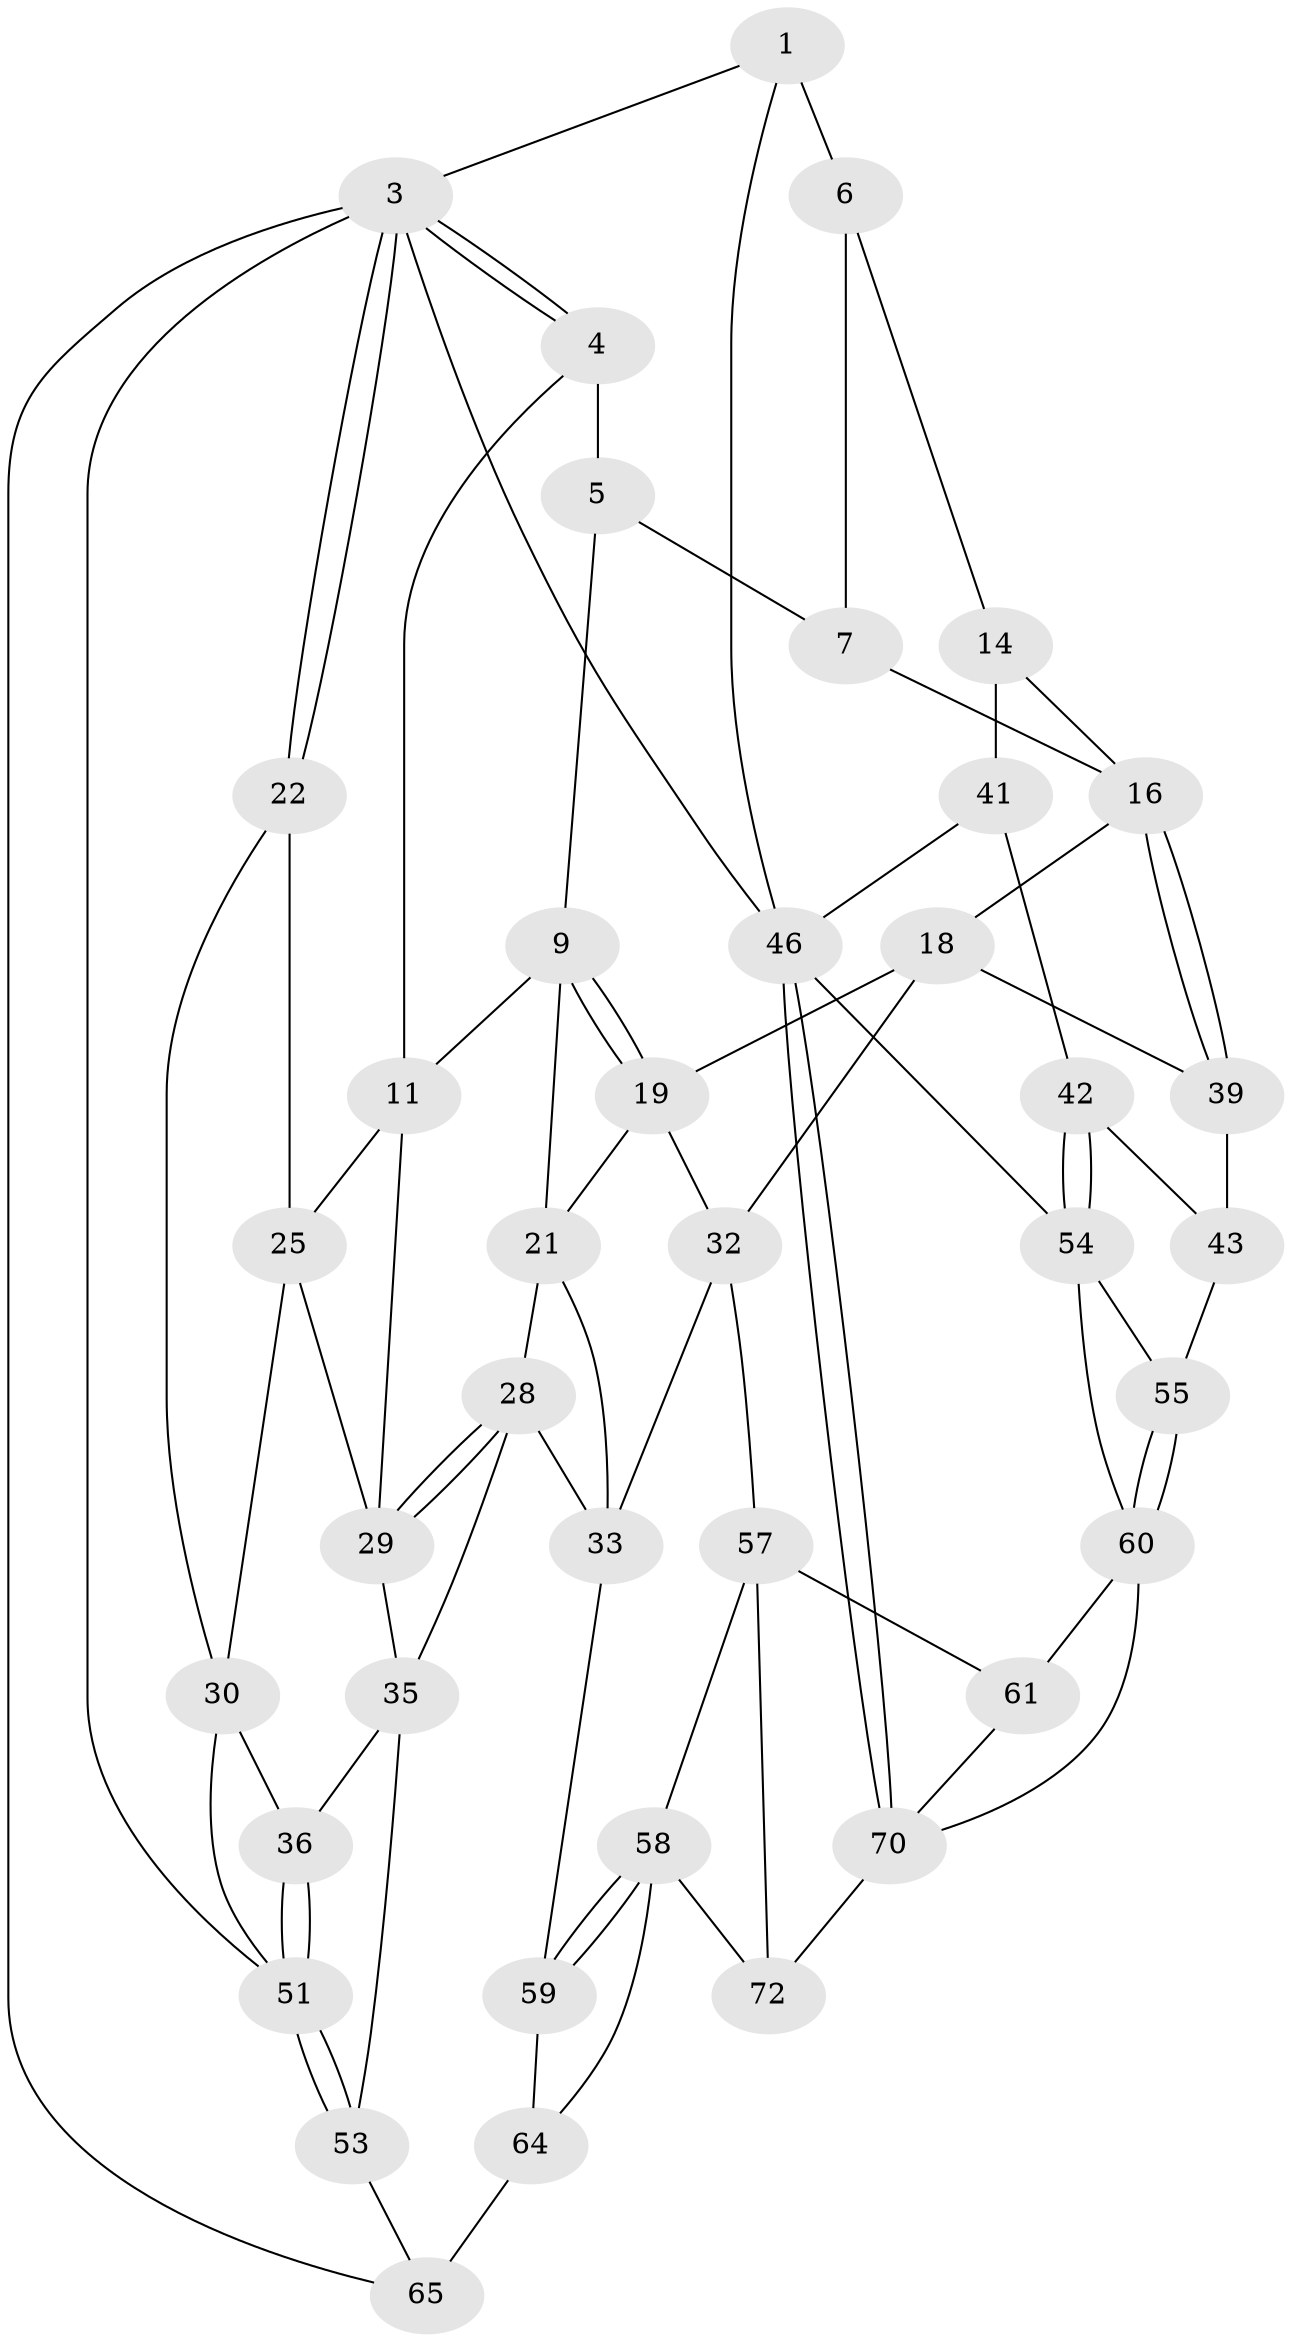 // Generated by graph-tools (version 1.1) at 2025/24/03/03/25 07:24:37]
// undirected, 40 vertices, 83 edges
graph export_dot {
graph [start="1"]
  node [color=gray90,style=filled];
  1 [pos="+0.5928451496825942+0",super="+2"];
  3 [pos="+0+0",super="+63"];
  4 [pos="+0.2298919049799216+0",super="+12"];
  5 [pos="+0.5089453172276445+0.0025731097805771447",super="+8"];
  6 [pos="+0.714207362423617+0.22067525712786856",super="+13"];
  7 [pos="+0.6785190909213631+0.27750796105531367"];
  9 [pos="+0.5082924977452244+0.3281618750193286",super="+10"];
  11 [pos="+0.26546997701397035+0.32844467555435297",super="+24"];
  14 [pos="+1+0.18776238091312758",super="+15"];
  16 [pos="+0.8099358957506526+0.4477948501114345",super="+17"];
  18 [pos="+0.6791762319429089+0.4795672825454714",super="+37"];
  19 [pos="+0.5779422053191532+0.48909900751899127",super="+20"];
  21 [pos="+0.42192601012959957+0.5303335546047097",super="+27"];
  22 [pos="+0+0.298185771998296",super="+23"];
  25 [pos="+0.14641722115482783+0.5562949761026532",super="+26"];
  28 [pos="+0.27925960721802573+0.5740624254760971",super="+44"];
  29 [pos="+0.27233504198832614+0.5659790670228048",super="+34"];
  30 [pos="+0.022543677240366756+0.5988447124856432",super="+31"];
  32 [pos="+0.567869337239243+0.5443770415194321",super="+38"];
  33 [pos="+0.4265338903541688+0.664969484035247",super="+49"];
  35 [pos="+0.11407630404468756+0.6135608356898511",super="+45"];
  36 [pos="+0.07015601751928492+0.6246801202606477"];
  39 [pos="+0.7887397011249986+0.5893766789497924",super="+40"];
  41 [pos="+0.9330208184527482+0.6125456274530847",super="+48"];
  42 [pos="+0.9102260869084322+0.6651097717313543"];
  43 [pos="+0.8712572942345508+0.6684249802561368",super="+50"];
  46 [pos="+1+1",super="+47"];
  51 [pos="+0.06284263745621047+0.8372519415732903",super="+52"];
  53 [pos="+0.15304566883654735+0.8132960990927841"];
  54 [pos="+0.9861812837619792+0.7878744947048552",super="+56"];
  55 [pos="+0.8098262248331698+0.8074778228997976"];
  57 [pos="+0.5386644919506736+0.8162285822668367",super="+62"];
  58 [pos="+0.4758022094203046+0.8155294901226501",super="+69"];
  59 [pos="+0.43198510642155324+0.799169729426116"];
  60 [pos="+0.7702935350226205+0.8652074619113401",super="+66"];
  61 [pos="+0.7002618067856512+0.873998342416969"];
  64 [pos="+0.36607549957583857+0.86598412016925",super="+68"];
  65 [pos="+0.2556662241563537+0.9161546556164116",super="+67"];
  70 [pos="+0.9253688880669807+1",super="+71"];
  72 [pos="+0.6077001385300442+1"];
  1 -- 6 [weight=2];
  1 -- 3;
  1 -- 46;
  3 -- 4;
  3 -- 4;
  3 -- 22;
  3 -- 22;
  3 -- 51;
  3 -- 46;
  3 -- 65;
  4 -- 5;
  4 -- 11;
  5 -- 9;
  5 -- 7;
  6 -- 7;
  6 -- 14;
  7 -- 16;
  9 -- 19;
  9 -- 19;
  9 -- 11;
  9 -- 21;
  11 -- 25;
  11 -- 29;
  14 -- 16;
  14 -- 41 [weight=2];
  16 -- 39;
  16 -- 39;
  16 -- 18;
  18 -- 19;
  18 -- 32;
  18 -- 39;
  19 -- 32;
  19 -- 21;
  21 -- 33;
  21 -- 28;
  22 -- 25;
  22 -- 30;
  25 -- 30;
  25 -- 29;
  28 -- 29;
  28 -- 29;
  28 -- 33;
  28 -- 35;
  29 -- 35;
  30 -- 36;
  30 -- 51;
  32 -- 33;
  32 -- 57;
  33 -- 59;
  35 -- 36;
  35 -- 53;
  36 -- 51;
  36 -- 51;
  39 -- 43 [weight=2];
  41 -- 42;
  41 -- 46;
  42 -- 43;
  42 -- 54;
  42 -- 54;
  43 -- 55;
  46 -- 70;
  46 -- 70;
  46 -- 54;
  51 -- 53;
  51 -- 53;
  53 -- 65;
  54 -- 55;
  54 -- 60;
  55 -- 60;
  55 -- 60;
  57 -- 58;
  57 -- 72;
  57 -- 61;
  58 -- 59;
  58 -- 59;
  58 -- 64;
  58 -- 72;
  59 -- 64;
  60 -- 61;
  60 -- 70;
  61 -- 70;
  64 -- 65 [weight=2];
  70 -- 72;
}
